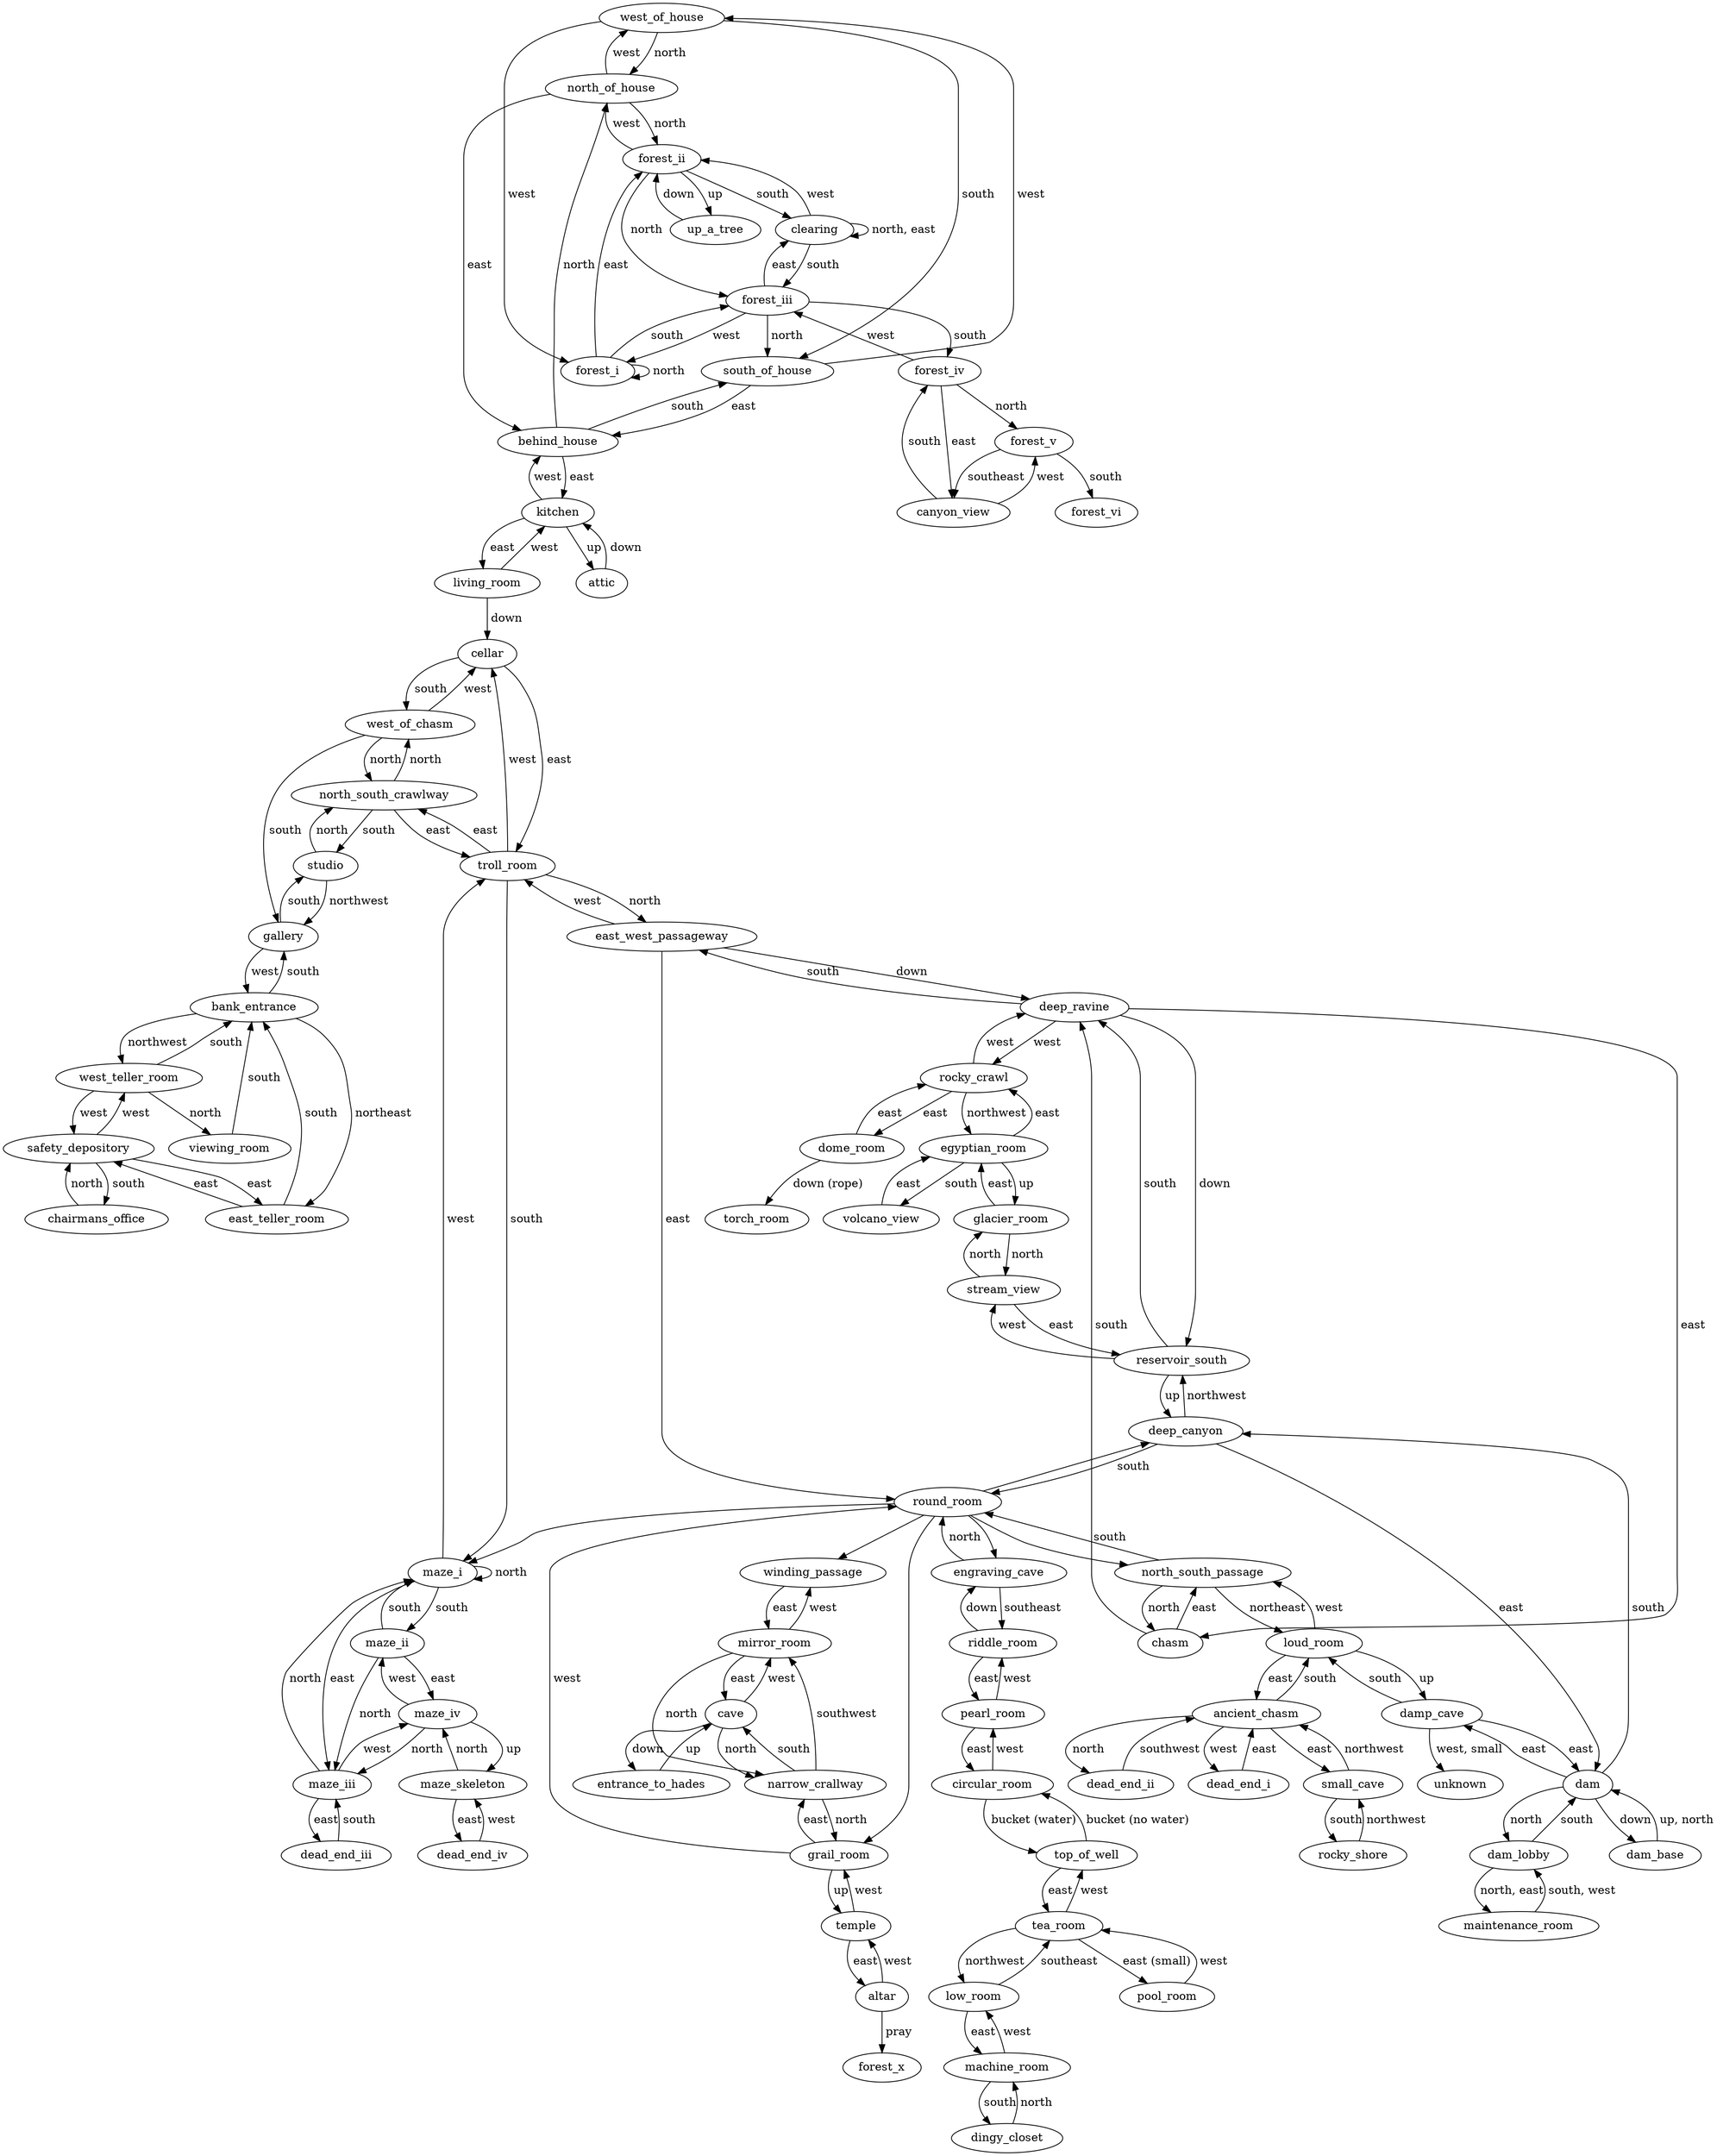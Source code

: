 digraph zork {
    west_of_house -> north_of_house [label=" north"];
    west_of_house -> south_of_house [label=" south"];
    west_of_house -> forest_i [label=" west"];

    north_of_house -> behind_house [label=" east"];
    north_of_house -> west_of_house [label=" west"];
    north_of_house -> forest_ii [label=" north"];

    behind_house -> south_of_house [label=" south"];
    behind_house -> north_of_house [label=" north"];
    behind_house -> kitchen [label=" east"];

    south_of_house -> west_of_house [label=" west"];
    south_of_house -> behind_house [label=" east"];

    forest_i -> forest_i [label=" north"];
    forest_i -> forest_ii [label=" east"];
    forest_i -> forest_iii [label=" south"];

    forest_ii -> up_a_tree [label=" up"];
    forest_ii -> north_of_house [label=" west"];
    forest_ii -> clearing [label=" south"];
    forest_ii -> forest_iii [label=" north"];

    up_a_tree -> forest_ii [label=" down"];

    forest_iii -> south_of_house [label=" north"];
    forest_iii -> clearing [label=" east"];
    forest_iii -> forest_iv [label=" south"];
    forest_iii -> forest_i [label=" west"];

    clearing -> clearing [label=" north, east"];
    clearing -> forest_ii [label=" west"];
    clearing -> forest_iii [label=" south"];

    forest_iv -> canyon_view [label=" east"];
    forest_iv -> forest_iii [label=" west"];
    forest_iv -> forest_v [label=" north"];
    
    canyon_view -> forest_iv [label=" south"];
    canyon_view -> forest_v [label=" west"];

    forest_v -> canyon_view [label=" southeast"];
    forest_v -> forest_vi [label=" south"];

    kitchen -> behind_house [label=" west"];
    kitchen -> living_room [label=" east"];
    kitchen -> attic [label=" up"];

    living_room -> kitchen [label=" west"];
    living_room -> cellar [label=" down"];

    attic -> kitchen [label=" down"];

    cellar -> west_of_chasm [label=" south"];
    cellar -> troll_room [label=" east"];

    west_of_chasm -> gallery [label=" south"];
    west_of_chasm -> cellar [label=" west"];
    west_of_chasm -> north_south_crawlway [label=" north"];

    gallery -> studio [label=" south"];
    gallery -> bank_entrance [label=" west"];

    bank_entrance -> gallery [label=" south"];
    bank_entrance -> east_teller_room [label=" northeast"];
    bank_entrance -> west_teller_room [label=" northwest"];

    east_teller_room -> bank_entrance [label=" south"];
    east_teller_room -> safety_depository [label=" east"];

    safety_depository -> east_teller_room [label=" east"];
    safety_depository -> chairmans_office [label=" south"];
    safety_depository -> west_teller_room [label=" west"];

    chairmans_office -> safety_depository [label=" north"];

    west_teller_room -> bank_entrance [label=" south"];
    west_teller_room -> safety_depository [label=" west"];
    west_teller_room -> viewing_room [label=" north"];

    viewing_room -> bank_entrance [label=" south"];

    studio -> gallery [label=" northwest"];
    studio -> north_south_crawlway [label=" north"];

    north_south_crawlway -> studio [label=" south"];
    north_south_crawlway -> west_of_chasm [label=" north"];
    north_south_crawlway -> troll_room [label=" east"];

    troll_room -> cellar [label=" west"];
    troll_room -> north_south_crawlway [label=" east"];
    troll_room -> maze_i [label=" south"];
    troll_room -> east_west_passageway [label=" north"];

    east_west_passageway -> troll_room [label=" west"];
    east_west_passageway -> round_room [label=" east"];
    east_west_passageway -> deep_ravine [label=" down"];

    deep_ravine -> east_west_passageway [label=" south"];
    deep_ravine -> reservoir_south [label=" down"];
    deep_ravine -> chasm [label=" east"];
    deep_ravine -> rocky_crawl [label=" west"];

    round_room -> engraving_cave
    round_room -> north_south_passage
    round_room -> deep_canyon
    round_room -> maze_i
    round_room -> grail_room
    round_room -> winding_passage


    grail_room -> temple [label=" up"];
    grail_room -> narrow_crallway [label=" east"];
    grail_room -> round_room [label=" west"];

    narrow_crallway -> grail_room [label=" north"];
    narrow_crallway -> mirror_room [label=" southwest"];
    narrow_crallway -> cave [label=" south"];

    cave -> mirror_room [label=" west"];
    cave -> narrow_crallway [label=" north"];
    cave -> entrance_to_hades [label=" down"];

    entrance_to_hades -> cave [label=" up"];

    mirror_room -> narrow_crallway [label=" north"];
    mirror_room -> winding_passage [label=" west"];
    mirror_room -> cave [label=" east"];

    winding_passage -> mirror_room [label=" east"];

    temple -> grail_room [label=" west"];
    temple -> altar [label=" east"];

    altar -> temple [label=" west"];
    altar -> forest_x [label=" pray"];

    maze_i -> maze_i [label=" north"]; // wire
    maze_i -> maze_iii [label=" east"];
    maze_i -> maze_ii [label=" south"];
    maze_i -> troll_room [label=" west"];

    maze_ii -> maze_iii [label=" north"]; // bottle
    maze_ii -> maze_i [label=" south"];
    maze_ii -> maze_iv [label=" east"];

    maze_iii -> maze_i [label=" north"]; // lantern
    maze_iii -> dead_end_iii [label=" east"];
    maze_iii -> maze_iv [label=" west"];

    maze_iv -> maze_iii [label=" north"]; // coins
    maze_iv -> maze_ii [label=" west"];
    maze_iv -> maze_skeleton [label=" up"];

    maze_skeleton -> maze_iv [label=" north"];
    maze_skeleton -> dead_end_iv [label=" east"];

    dead_end_iii -> maze_iii [label=" south"];

    dead_end_iv -> maze_skeleton [label=" west"];

    engraving_cave -> round_room [label=" north"];
    engraving_cave -> riddle_room [label=" southeast"];

    riddle_room -> engraving_cave [label=" down"];
    riddle_room -> pearl_room [label=" east"];

    pearl_room -> riddle_room [label=" west"];
    pearl_room -> circular_room [label=" east"];

    circular_room -> pearl_room [label=" west"];
    circular_room -> top_of_well [label=" bucket (water)"];

    top_of_well -> tea_room [label=" east"];
    top_of_well -> circular_room [label=" bucket (no water)"];

    tea_room -> top_of_well [label=" west"];
    tea_room -> pool_room [label=" east (small)"];
    tea_room -> low_room [label=" northwest"];

    pool_room -> tea_room [label=" west"];

    low_room -> tea_room [label=" southeast"];
    low_room -> machine_room [label=" east"];

    machine_room -> low_room [label=" west"];
    machine_room -> dingy_closet [label=" south"];

    dingy_closet -> machine_room [label=" north"];

    north_south_passage -> loud_room [label=" northeast"];
    north_south_passage -> round_room [label=" south"];
    north_south_passage -> chasm [label=" north"];

    chasm -> deep_ravine [label=" south"];
    chasm -> north_south_passage [label=" east"];

    loud_room -> damp_cave [label=" up"];
    loud_room -> north_south_passage [label=" west"];
    loud_room -> ancient_chasm [label=" east"];

    damp_cave -> loud_room [label=" south"];
    damp_cave -> dam [label=" east"];
    damp_cave -> unknown [label=" west, small"];

    dam -> dam_lobby [label=" north"];
    dam -> damp_cave [label=" east"];
    dam -> dam_base [label=" down"];
    dam -> deep_canyon [label=" south"];

    dam_base -> dam [label=" up, north"];

    deep_canyon -> reservoir_south [label=" northwest"];
    deep_canyon -> round_room [label=" south"];
    deep_canyon -> dam [label=" east"];

    reservoir_south -> deep_canyon [label=" up"];
    reservoir_south -> deep_ravine [label=" south"];
    reservoir_south -> stream_view [label=" west"];

    stream_view -> reservoir_south [label=" east"];
    stream_view -> glacier_room [label=" north"];
    
    glacier_room -> stream_view [label=" north"];
    glacier_room -> egyptian_room [label=" east"];

    egyptian_room -> glacier_room [label=" up"];
    egyptian_room -> volcano_view [label=" south"];
    egyptian_room -> rocky_crawl [label=" east"];

    volcano_view -> egyptian_room [label=" east"];

    rocky_crawl -> deep_ravine [label=" west"];
    rocky_crawl -> egyptian_room [label=" northwest"];
    rocky_crawl -> dome_room [label=" east"];

    dome_room -> rocky_crawl [label=" east"];
    dome_room -> torch_room [label=" down (rope)"];

    dam_lobby -> maintenance_room [label=" north, east"];
    dam_lobby -> dam [label=" south"];

    maintenance_room -> dam_lobby [label=" south, west"];

    ancient_chasm -> dead_end_i [label=" west"];
    ancient_chasm -> small_cave [label=" east"];
    ancient_chasm -> loud_room [label=" south"];
    ancient_chasm -> dead_end_ii [label=" north"];

    small_cave -> ancient_chasm [label=" northwest"];
    small_cave -> rocky_shore [label=" south"];

    rocky_shore -> small_cave [label=" northwest"];

    dead_end_i -> ancient_chasm [label=" east"];

    dead_end_ii -> ancient_chasm [label=" southwest"];
}

